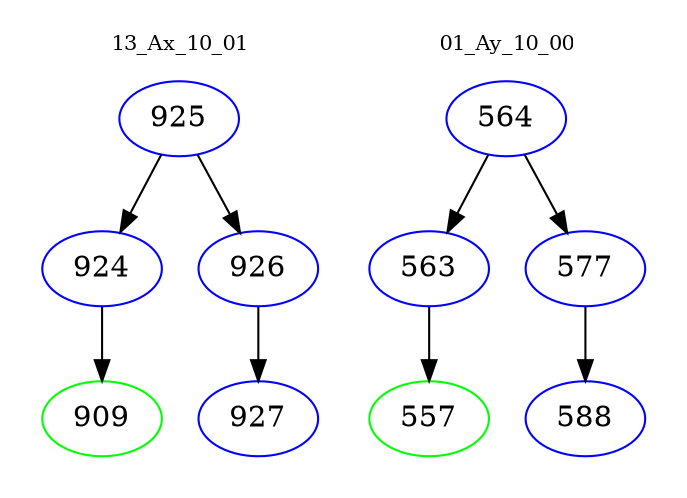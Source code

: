digraph{
subgraph cluster_0 {
color = white
label = "13_Ax_10_01";
fontsize=10;
T0_925 [label="925", color="blue"]
T0_925 -> T0_924 [color="black"]
T0_924 [label="924", color="blue"]
T0_924 -> T0_909 [color="black"]
T0_909 [label="909", color="green"]
T0_925 -> T0_926 [color="black"]
T0_926 [label="926", color="blue"]
T0_926 -> T0_927 [color="black"]
T0_927 [label="927", color="blue"]
}
subgraph cluster_1 {
color = white
label = "01_Ay_10_00";
fontsize=10;
T1_564 [label="564", color="blue"]
T1_564 -> T1_563 [color="black"]
T1_563 [label="563", color="blue"]
T1_563 -> T1_557 [color="black"]
T1_557 [label="557", color="green"]
T1_564 -> T1_577 [color="black"]
T1_577 [label="577", color="blue"]
T1_577 -> T1_588 [color="black"]
T1_588 [label="588", color="blue"]
}
}

